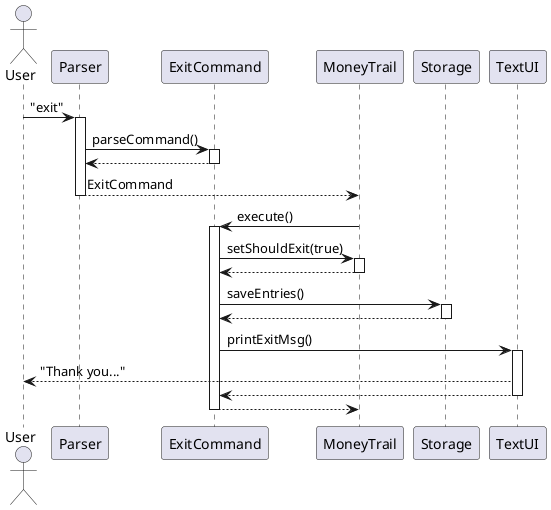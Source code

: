 @startuml Exit_Sequence
actor User
participant Parser
participant ExitCommand
participant MoneyTrail
participant Storage
participant TextUI

User -> Parser : "exit"
activate Parser
Parser -> ExitCommand : parseCommand()
activate ExitCommand
ExitCommand --> Parser
deactivate ExitCommand
Parser --> MoneyTrail : ExitCommand
deactivate Parser

MoneyTrail -> ExitCommand : execute()
activate ExitCommand
ExitCommand -> MoneyTrail : setShouldExit(true)
activate MoneyTrail
MoneyTrail --> ExitCommand
deactivate MoneyTrail

ExitCommand -> Storage : saveEntries()
activate Storage
Storage --> ExitCommand
deactivate Storage

ExitCommand -> TextUI : printExitMsg()
activate TextUI
TextUI --> User : "Thank you..."
TextUI --> ExitCommand
deactivate TextUI
ExitCommand --> MoneyTrail
deactivate ExitCommand
@enduml
